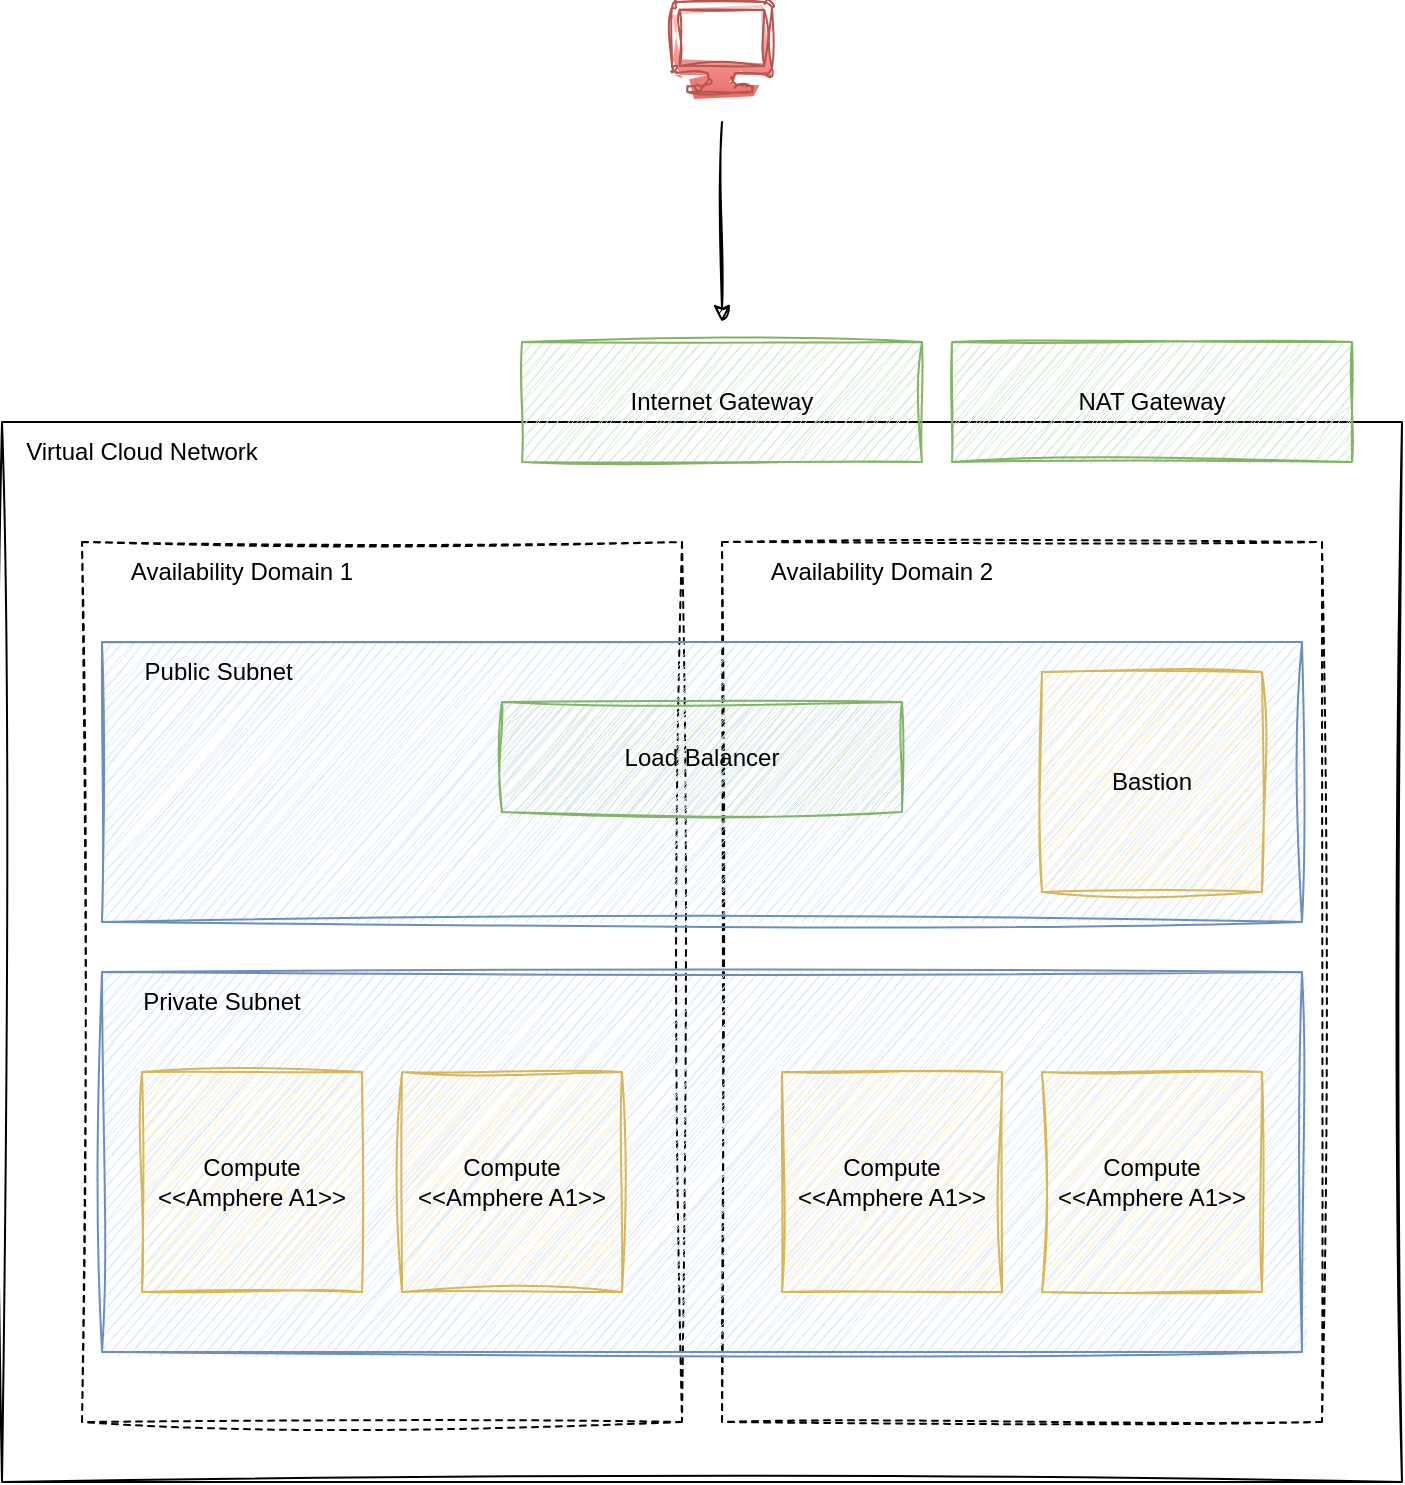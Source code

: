 <mxfile version="24.7.14">
  <diagram name="Page-1" id="G_nZHgjRBSkkGds4IOXa">
    <mxGraphModel dx="2074" dy="1162" grid="1" gridSize="10" guides="1" tooltips="1" connect="1" arrows="1" fold="1" page="1" pageScale="1" pageWidth="827" pageHeight="1169" math="0" shadow="0">
      <root>
        <mxCell id="0" />
        <mxCell id="1" parent="0" />
        <mxCell id="_lgmHMdYkE0-OqMp8Hoj-1" value="" style="rounded=0;whiteSpace=wrap;html=1;sketch=1;curveFitting=1;jiggle=2;" vertex="1" parent="1">
          <mxGeometry x="100" y="250" width="700" height="530" as="geometry" />
        </mxCell>
        <mxCell id="_lgmHMdYkE0-OqMp8Hoj-28" value="" style="rounded=0;whiteSpace=wrap;html=1;sketch=1;curveFitting=1;jiggle=2;dashed=1;fillColor=none;" vertex="1" parent="1">
          <mxGeometry x="460" y="310" width="300" height="440" as="geometry" />
        </mxCell>
        <mxCell id="_lgmHMdYkE0-OqMp8Hoj-5" value="Virtual Cloud Network" style="text;html=1;align=center;verticalAlign=middle;whiteSpace=wrap;rounded=0;labelPosition=center;verticalLabelPosition=middle;" vertex="1" parent="1">
          <mxGeometry x="110" y="250" width="120" height="30" as="geometry" />
        </mxCell>
        <mxCell id="_lgmHMdYkE0-OqMp8Hoj-23" value="" style="rounded=0;whiteSpace=wrap;html=1;sketch=1;curveFitting=1;jiggle=2;dashed=1;" vertex="1" parent="1">
          <mxGeometry x="140" y="310" width="300" height="440" as="geometry" />
        </mxCell>
        <mxCell id="_lgmHMdYkE0-OqMp8Hoj-3" value="" style="rounded=0;whiteSpace=wrap;html=1;fillColor=#dae8fc;strokeColor=#6c8ebf;sketch=1;curveFitting=1;jiggle=2;" vertex="1" parent="1">
          <mxGeometry x="150" y="525" width="600" height="190" as="geometry" />
        </mxCell>
        <mxCell id="_lgmHMdYkE0-OqMp8Hoj-6" value="Private Subnet" style="text;html=1;align=center;verticalAlign=middle;whiteSpace=wrap;rounded=0;" vertex="1" parent="1">
          <mxGeometry x="100" y="525" width="220" height="30" as="geometry" />
        </mxCell>
        <mxCell id="_lgmHMdYkE0-OqMp8Hoj-8" value="Compute &amp;lt;&amp;lt;Amphere A1&amp;gt;&amp;gt;" style="whiteSpace=wrap;html=1;aspect=fixed;fillColor=#fff2cc;strokeColor=#d6b656;sketch=1;curveFitting=1;jiggle=2;" vertex="1" parent="1">
          <mxGeometry x="170" y="575" width="110" height="110" as="geometry" />
        </mxCell>
        <mxCell id="_lgmHMdYkE0-OqMp8Hoj-13" value="Compute &amp;lt;&amp;lt;Amphere A1&amp;gt;&amp;gt;" style="whiteSpace=wrap;html=1;aspect=fixed;fillColor=#fff2cc;strokeColor=#d6b656;sketch=1;curveFitting=1;jiggle=2;" vertex="1" parent="1">
          <mxGeometry x="490" y="575" width="110" height="110" as="geometry" />
        </mxCell>
        <mxCell id="_lgmHMdYkE0-OqMp8Hoj-14" value="Compute &amp;lt;&amp;lt;Amphere A1&amp;gt;&amp;gt;" style="whiteSpace=wrap;html=1;aspect=fixed;fillColor=#fff2cc;strokeColor=#d6b656;sketch=1;curveFitting=1;jiggle=2;" vertex="1" parent="1">
          <mxGeometry x="300" y="575" width="110" height="110" as="geometry" />
        </mxCell>
        <mxCell id="_lgmHMdYkE0-OqMp8Hoj-15" value="Compute &amp;lt;&amp;lt;Amphere A1&amp;gt;&amp;gt;" style="whiteSpace=wrap;html=1;aspect=fixed;fillColor=#fff2cc;strokeColor=#d6b656;sketch=1;curveFitting=1;jiggle=2;" vertex="1" parent="1">
          <mxGeometry x="620" y="575" width="110" height="110" as="geometry" />
        </mxCell>
        <mxCell id="_lgmHMdYkE0-OqMp8Hoj-21" value="" style="rounded=0;whiteSpace=wrap;html=1;fillColor=#dae8fc;strokeColor=#6c8ebf;sketch=1;curveFitting=1;jiggle=2;" vertex="1" parent="1">
          <mxGeometry x="150" y="360" width="600" height="140" as="geometry" />
        </mxCell>
        <mxCell id="_lgmHMdYkE0-OqMp8Hoj-22" value="Public Subnet&amp;nbsp;" style="text;html=1;align=center;verticalAlign=middle;whiteSpace=wrap;rounded=0;" vertex="1" parent="1">
          <mxGeometry x="100" y="360" width="220" height="30" as="geometry" />
        </mxCell>
        <mxCell id="_lgmHMdYkE0-OqMp8Hoj-20" value="Load Balancer" style="rounded=0;whiteSpace=wrap;html=1;fillColor=#d5e8d4;strokeColor=#82b366;sketch=1;curveFitting=1;jiggle=2;" vertex="1" parent="1">
          <mxGeometry x="350" y="390" width="200" height="55" as="geometry" />
        </mxCell>
        <mxCell id="_lgmHMdYkE0-OqMp8Hoj-26" value="Availability Domain 1" style="text;html=1;align=center;verticalAlign=middle;whiteSpace=wrap;rounded=0;" vertex="1" parent="1">
          <mxGeometry x="110" y="310" width="220" height="30" as="geometry" />
        </mxCell>
        <mxCell id="_lgmHMdYkE0-OqMp8Hoj-29" value="Availability Domain 2" style="text;html=1;align=center;verticalAlign=middle;whiteSpace=wrap;rounded=0;" vertex="1" parent="1">
          <mxGeometry x="430" y="310" width="220" height="30" as="geometry" />
        </mxCell>
        <mxCell id="_lgmHMdYkE0-OqMp8Hoj-31" value="" style="sketch=1;aspect=fixed;pointerEvents=1;shadow=0;dashed=0;html=1;strokeColor=#b85450;labelPosition=center;verticalLabelPosition=bottom;verticalAlign=top;align=center;fillColor=#f8cecc;shape=mxgraph.azure.computer;curveFitting=1;jiggle=2;gradientColor=#ea6b66;" vertex="1" parent="1">
          <mxGeometry x="435" y="40" width="50" height="45" as="geometry" />
        </mxCell>
        <mxCell id="_lgmHMdYkE0-OqMp8Hoj-32" value="" style="endArrow=classic;html=1;rounded=0;sketch=1;curveFitting=1;jiggle=2;" edge="1" parent="1">
          <mxGeometry width="50" height="50" relative="1" as="geometry">
            <mxPoint x="460" y="100" as="sourcePoint" />
            <mxPoint x="460" y="200" as="targetPoint" />
          </mxGeometry>
        </mxCell>
        <mxCell id="_lgmHMdYkE0-OqMp8Hoj-34" value="Bastion" style="whiteSpace=wrap;html=1;aspect=fixed;fillColor=#fff2cc;strokeColor=#d6b656;sketch=1;curveFitting=1;jiggle=2;" vertex="1" parent="1">
          <mxGeometry x="620" y="375" width="110" height="110" as="geometry" />
        </mxCell>
        <mxCell id="_lgmHMdYkE0-OqMp8Hoj-18" value="Internet Gateway" style="rounded=0;whiteSpace=wrap;html=1;fillColor=#d5e8d4;strokeColor=#82b366;sketch=1;curveFitting=1;jiggle=2;" vertex="1" parent="1">
          <mxGeometry x="360" y="210" width="200" height="60" as="geometry" />
        </mxCell>
        <mxCell id="_lgmHMdYkE0-OqMp8Hoj-30" value="NAT Gateway" style="rounded=0;whiteSpace=wrap;html=1;fillColor=#d5e8d4;strokeColor=#82b366;sketch=1;curveFitting=1;jiggle=2;" vertex="1" parent="1">
          <mxGeometry x="575" y="210" width="200" height="60" as="geometry" />
        </mxCell>
      </root>
    </mxGraphModel>
  </diagram>
</mxfile>
